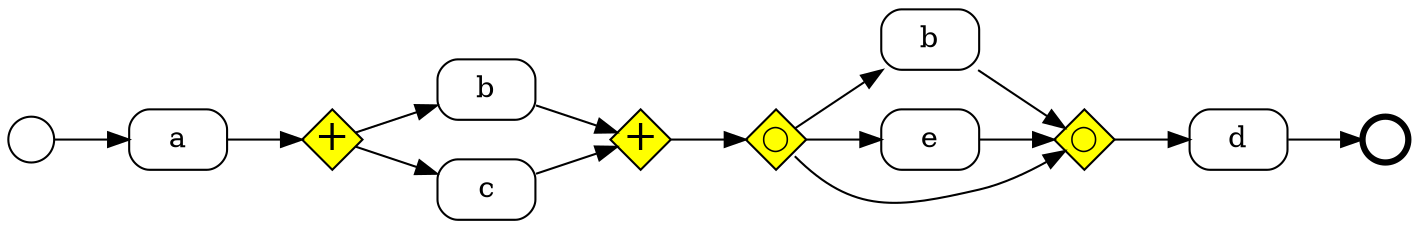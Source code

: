 digraph G {
  rankdir=LR;
  subgraph place {
    node [shape=circle,fixedsize=true,label="",height=.3,width=.3];
    in;
    out[penwidth=3];
  }
  subgraph xorgate {
    node [shape=diamond,fixedsize=true,width=.4,height=.4,label=<&#x2715;>,fontsize=12,style=filled,fillcolor=yellow]
  }
  subgraph andgate {
  node [shape=diamond,fixedsize=true,width=.4,height=.4 label=<&#43;>,fontsize=20,style=filled,fillcolor=yellow]
    a1;a2;
  }
  subgraph optgate {
    node [shape=diamond,fixedsize=true,width=.4,height=.4,label=<&#9711;>,fontsize=12,style=filled,fillcolor=yellow]
    o1;o2;
  }
  subgraph transitions {
    node [shape=Mrecord,height=0.4,width=.65];
    a; ba [label ="b"]; bb [label ="b"]; c; d; e
  }
  subgraph skip {
    node [shape=rect,label="",height=0.4,width=.4,style=filled,fillcolor=black];
  }

  # align horizontally
  {edge [weight=1]; a;d}

  in->a->a1; 
  a1->ba->a2;
  a1->c->a2;
  a2->o1
  o1->bb->o2;
  o1->e->o2;
  o1:se->o2;
  o2->d->out
  # align vertically
}